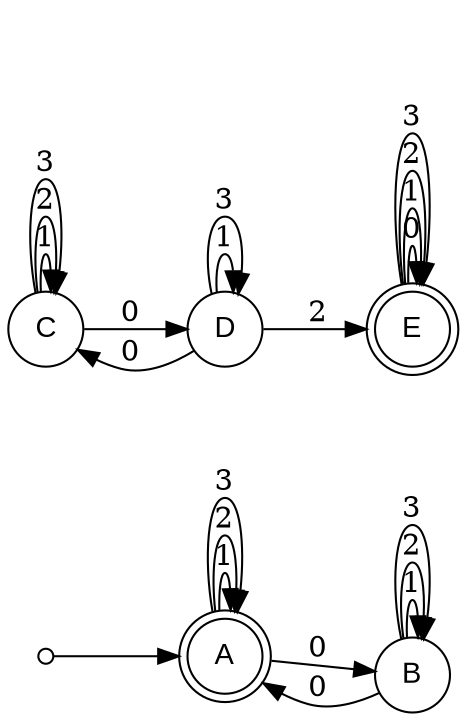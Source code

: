 digraph AFD {
rankdir=LR;
node [shape=circle, style=filled, fillcolor=white, fontname="Arial"];
inicio [shape=point, width=0.1, label=""];
inicio -> "A";
"A" [shape=doublecircle, fillcolor=white];
"B" [shape=circle, fillcolor=white];
"C" [shape=circle, fillcolor=white];
"D" [shape=circle, fillcolor=white];
"E" [shape=doublecircle, fillcolor=white];
"A" -> "B" [label="0"];
"A" -> "A" [label="1"];
"A" -> "A" [label="2"];
"A" -> "A" [label="3"];
"B" -> "A" [label="0"];
"B" -> "B" [label="1"];
"B" -> "B" [label="2"];
"B" -> "B" [label="3"];
"C" -> "D" [label="0"];
"C" -> "C" [label="1"];
"C" -> "C" [label="2"];
"C" -> "C" [label="3"];
"D" -> "C" [label="0"];
"D" -> "D" [label="1"];
"D" -> "E" [label="2"];
"D" -> "D" [label="3"];
"E" -> "E" [label="0"];
"E" -> "E" [label="1"];
"E" -> "E" [label="2"];
"E" -> "E" [label="3"];
}
